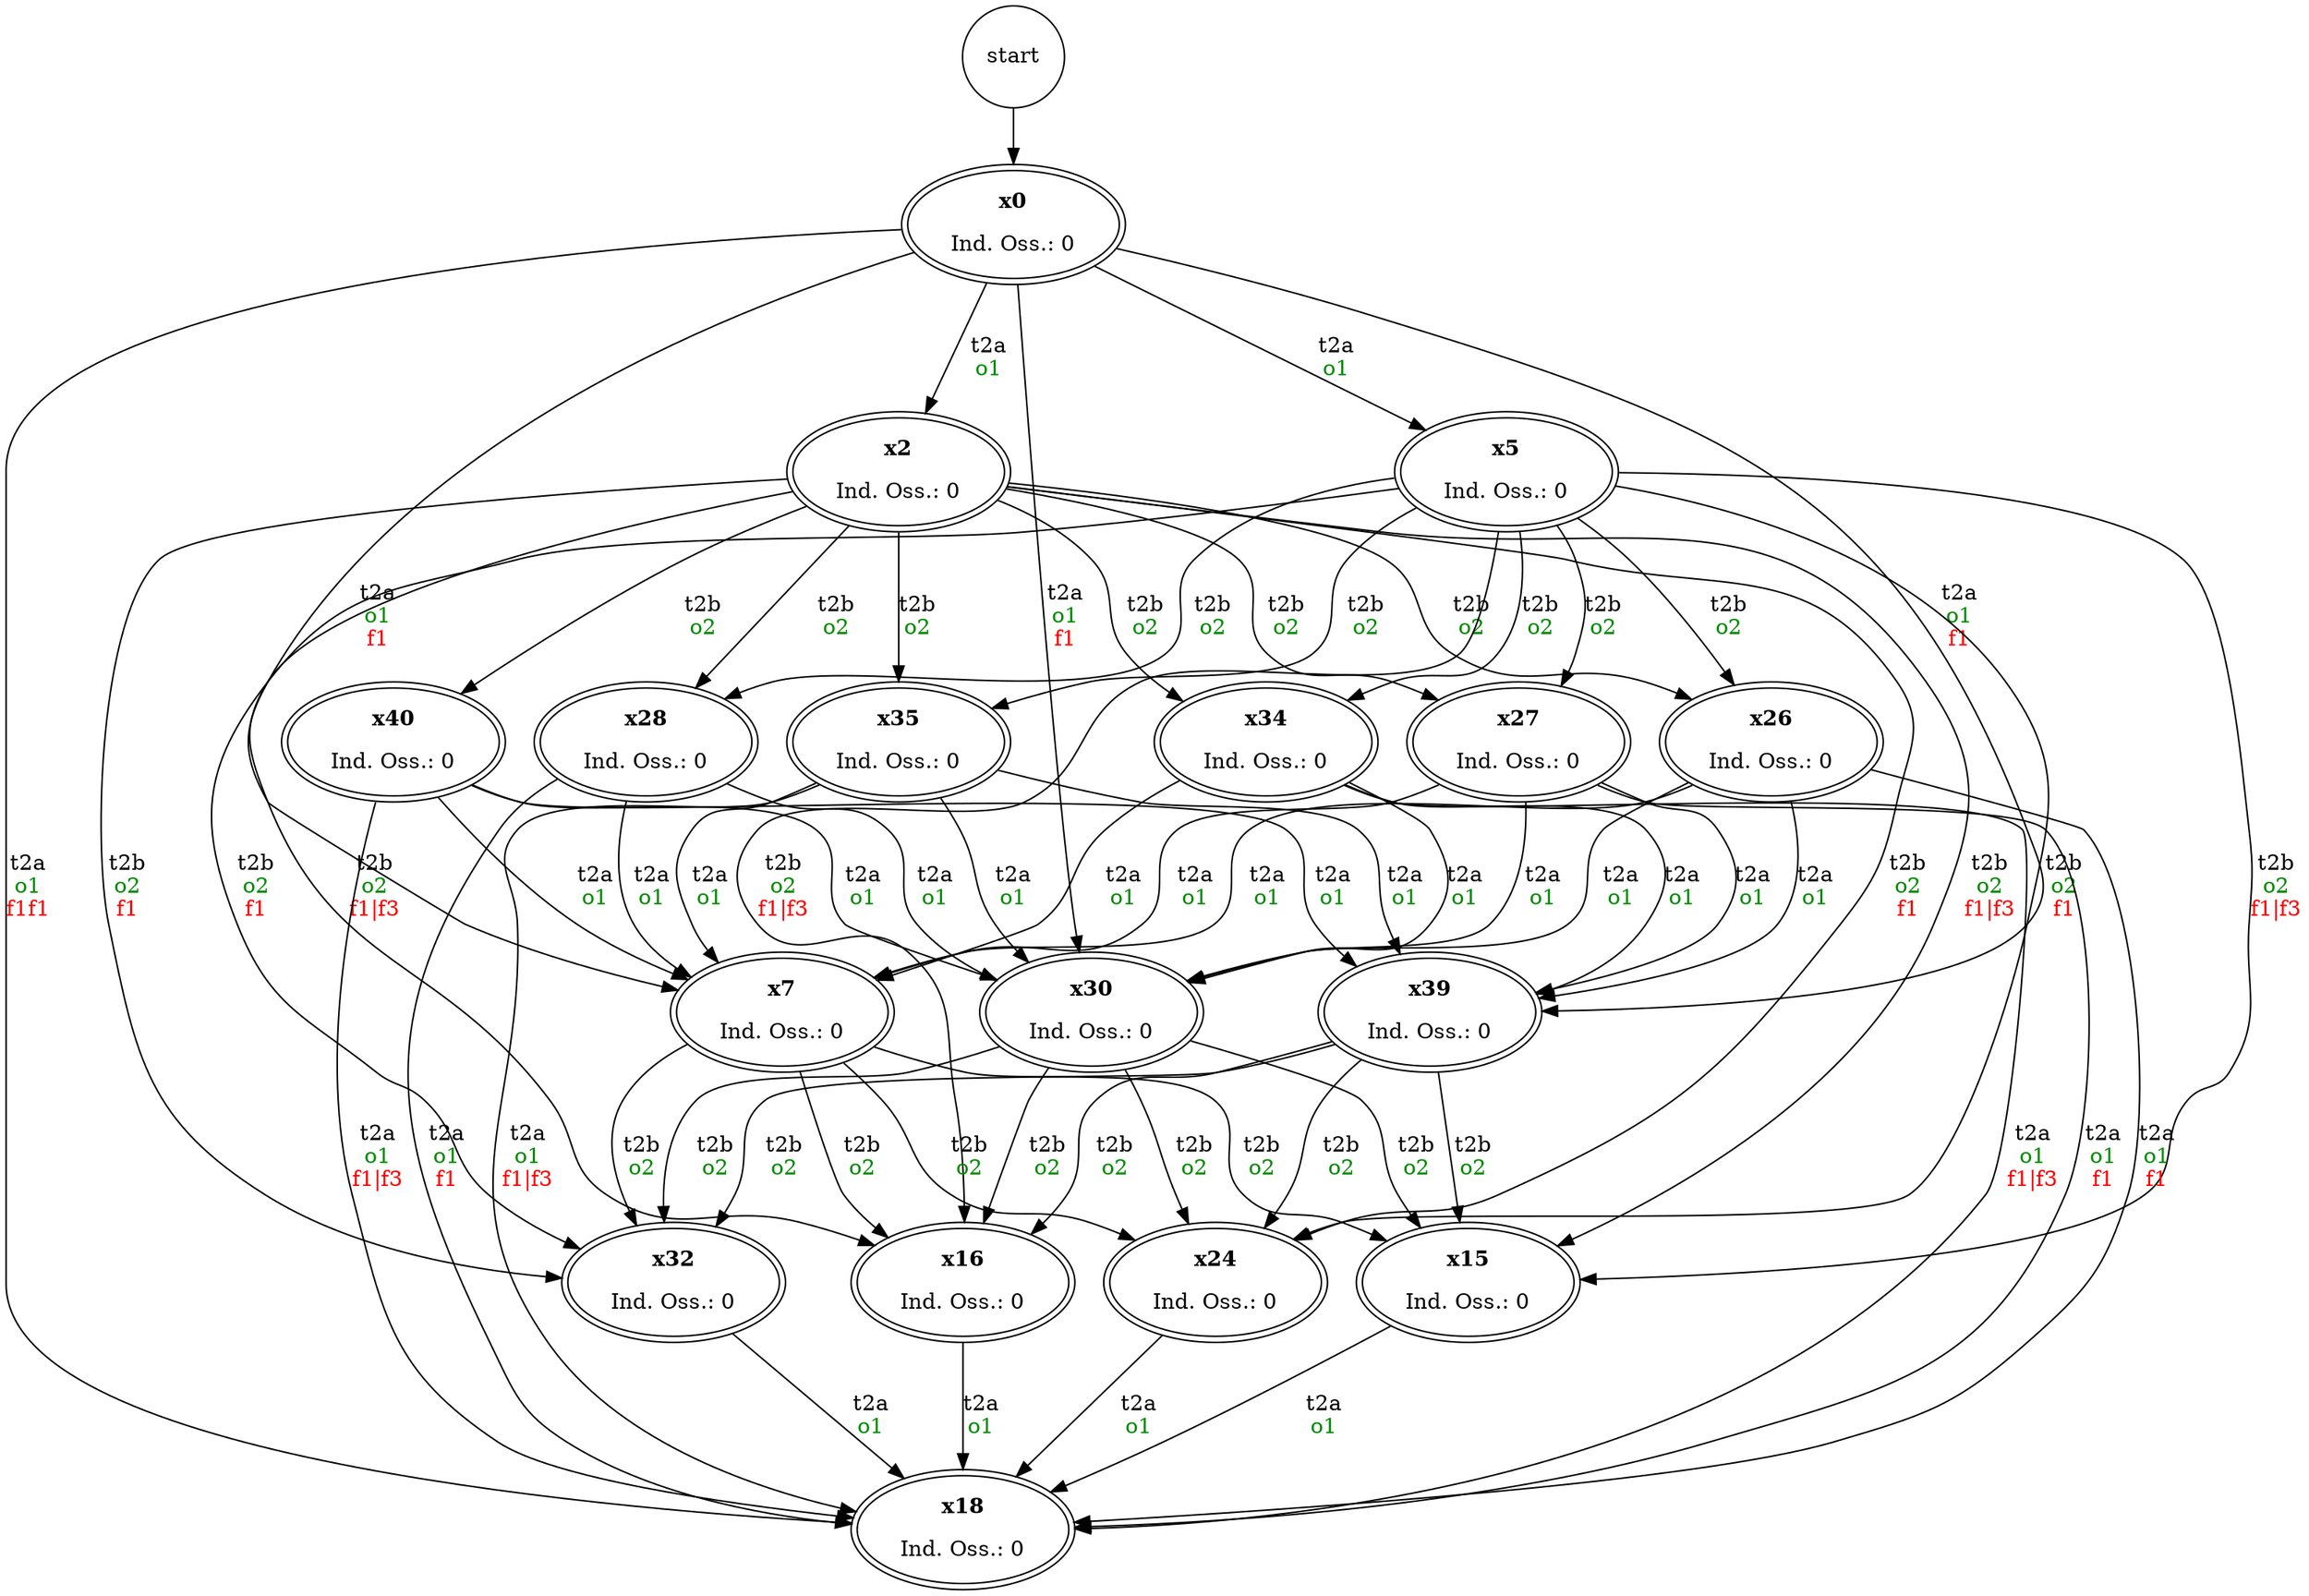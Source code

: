digraph SpazioComportamentale {
    // ARCHI
    start	->	nx0
	nx0	->	nx2 [label=<<br/>t2a<br/><font color="green4">o1</font>>]
	nx0	->	nx5 [label=<<br/>t2a<br/><font color="green4">o1</font>>]
	nx0	->	nx7 [label=<<br/>t2a<br/><font color="green4">o1</font><br/><font color="red">f1</font>>]
	nx0	->	nx30 [label=<<br/>t2a<br/><font color="green4">o1</font><br/><font color="red">f1</font>>]
	nx0	->	nx18 [label=<<br/>t2a<br/><font color="green4">o1</font><br/><font color="red">f1f1</font>>]
	nx0	->	nx39 [label=<<br/>t2a<br/><font color="green4">o1</font><br/><font color="red">f1</font>>]
	nx2	->	nx15 [label=<<br/>t2b<br/><font color="green4">o2</font><br/><font color="red">f1|f3</font>>]
	nx2	->	nx16 [label=<<br/>t2b<br/><font color="green4">o2</font><br/><font color="red">f1|f3</font>>]
	nx2	->	nx24 [label=<<br/>t2b<br/><font color="green4">o2</font><br/><font color="red">f1</font>>]
	nx2	->	nx26 [label=<<br/>t2b<br/><font color="green4">o2</font>>]
	nx2	->	nx27 [label=<<br/>t2b<br/><font color="green4">o2</font>>]
	nx2	->	nx28 [label=<<br/>t2b<br/><font color="green4">o2</font>>]
	nx2	->	nx32 [label=<<br/>t2b<br/><font color="green4">o2</font><br/><font color="red">f1</font>>]
	nx2	->	nx34 [label=<<br/>t2b<br/><font color="green4">o2</font>>]
	nx2	->	nx35 [label=<<br/>t2b<br/><font color="green4">o2</font>>]
	nx2	->	nx40 [label=<<br/>t2b<br/><font color="green4">o2</font>>]
	nx39	->	nx15 [label=<<br/>t2b<br/><font color="green4">o2</font>>]
	nx39	->	nx16 [label=<<br/>t2b<br/><font color="green4">o2</font>>]
	nx39	->	nx24 [label=<<br/>t2b<br/><font color="green4">o2</font>>]
	nx39	->	nx32 [label=<<br/>t2b<br/><font color="green4">o2</font>>]
	nx5	->	nx15 [label=<<br/>t2b<br/><font color="green4">o2</font><br/><font color="red">f1|f3</font>>]
	nx5	->	nx16 [label=<<br/>t2b<br/><font color="green4">o2</font><br/><font color="red">f1|f3</font>>]
	nx5	->	nx24 [label=<<br/>t2b<br/><font color="green4">o2</font><br/><font color="red">f1</font>>]
	nx5	->	nx26 [label=<<br/>t2b<br/><font color="green4">o2</font>>]
	nx5	->	nx27 [label=<<br/>t2b<br/><font color="green4">o2</font>>]
	nx5	->	nx28 [label=<<br/>t2b<br/><font color="green4">o2</font>>]
	nx5	->	nx32 [label=<<br/>t2b<br/><font color="green4">o2</font><br/><font color="red">f1</font>>]
	nx5	->	nx34 [label=<<br/>t2b<br/><font color="green4">o2</font>>]
	nx5	->	nx35 [label=<<br/>t2b<br/><font color="green4">o2</font>>]
	nx7	->	nx15 [label=<<br/>t2b<br/><font color="green4">o2</font>>]
	nx7	->	nx16 [label=<<br/>t2b<br/><font color="green4">o2</font>>]
	nx7	->	nx24 [label=<<br/>t2b<br/><font color="green4">o2</font>>]
	nx7	->	nx32 [label=<<br/>t2b<br/><font color="green4">o2</font>>]
	nx34	->	nx18 [label=<<br/>t2a<br/><font color="green4">o1</font><br/><font color="red">f1|f3</font>>]
	nx34	->	nx7 [label=<<br/>t2a<br/><font color="green4">o1</font>>]
	nx34	->	nx30 [label=<<br/>t2a<br/><font color="green4">o1</font>>]
	nx34	->	nx39 [label=<<br/>t2a<br/><font color="green4">o1</font>>]
	nx15	->	nx18 [label=<<br/>t2a<br/><font color="green4">o1</font>>]
	nx16	->	nx18 [label=<<br/>t2a<br/><font color="green4">o1</font>>]
	nx26	->	nx18 [label=<<br/>t2a<br/><font color="green4">o1</font><br/><font color="red">f1</font>>]
	nx26	->	nx7 [label=<<br/>t2a<br/><font color="green4">o1</font>>]
	nx26	->	nx30 [label=<<br/>t2a<br/><font color="green4">o1</font>>]
	nx26	->	nx39 [label=<<br/>t2a<br/><font color="green4">o1</font>>]
	nx24	->	nx18 [label=<<br/>t2a<br/><font color="green4">o1</font>>]
	nx27	->	nx18 [label=<<br/>t2a<br/><font color="green4">o1</font><br/><font color="red">f1</font>>]
	nx27	->	nx7 [label=<<br/>t2a<br/><font color="green4">o1</font>>]
	nx27	->	nx30 [label=<<br/>t2a<br/><font color="green4">o1</font>>]
	nx27	->	nx39 [label=<<br/>t2a<br/><font color="green4">o1</font>>]
	nx28	->	nx18 [label=<<br/>t2a<br/><font color="green4">o1</font><br/><font color="red">f1</font>>]
	nx28	->	nx7 [label=<<br/>t2a<br/><font color="green4">o1</font>>]
	nx28	->	nx30 [label=<<br/>t2a<br/><font color="green4">o1</font>>]
	nx32	->	nx18 [label=<<br/>t2a<br/><font color="green4">o1</font>>]
	nx35	->	nx18 [label=<<br/>t2a<br/><font color="green4">o1</font><br/><font color="red">f1|f3</font>>]
	nx35	->	nx7 [label=<<br/>t2a<br/><font color="green4">o1</font>>]
	nx35	->	nx30 [label=<<br/>t2a<br/><font color="green4">o1</font>>]
	nx35	->	nx39 [label=<<br/>t2a<br/><font color="green4">o1</font>>]
	nx30	->	nx15 [label=<<br/>t2b<br/><font color="green4">o2</font>>]
	nx30	->	nx16 [label=<<br/>t2b<br/><font color="green4">o2</font>>]
	nx30	->	nx24 [label=<<br/>t2b<br/><font color="green4">o2</font>>]
	nx30	->	nx32 [label=<<br/>t2b<br/><font color="green4">o2</font>>]
	nx40	->	nx18 [label=<<br/>t2a<br/><font color="green4">o1</font><br/><font color="red">f1|f3</font>>]
	nx40	->	nx7 [label=<<br/>t2a<br/><font color="green4">o1</font>>]
	nx40	->	nx30 [label=<<br/>t2a<br/><font color="green4">o1</font>>]
	nx40	->	nx39 [label=<<br/>t2a<br/><font color="green4">o1</font>>]

    // NODI
    start[shape="circle"]
	nx0 [label=<<b>x0</b><br/> <br/>Ind. Oss.: 0> peripheries=2]
	nx2 [label=<<b>x2</b><br/> <br/>Ind. Oss.: 0> peripheries=2]
	nx39 [label=<<b>x39</b><br/> <br/>Ind. Oss.: 0> peripheries=2]
	nx5 [label=<<b>x5</b><br/> <br/>Ind. Oss.: 0> peripheries=2]
	nx7 [label=<<b>x7</b><br/> <br/>Ind. Oss.: 0> peripheries=2]
	nx34 [label=<<b>x34</b><br/> <br/>Ind. Oss.: 0> peripheries=2]
	nx15 [label=<<b>x15</b><br/> <br/>Ind. Oss.: 0> peripheries=2]
	nx16 [label=<<b>x16</b><br/> <br/>Ind. Oss.: 0> peripheries=2]
	nx18 [label=<<b>x18</b><br/> <br/>Ind. Oss.: 0> peripheries=2]
	nx26 [label=<<b>x26</b><br/> <br/>Ind. Oss.: 0> peripheries=2]
	nx24 [label=<<b>x24</b><br/> <br/>Ind. Oss.: 0> peripheries=2]
	nx27 [label=<<b>x27</b><br/> <br/>Ind. Oss.: 0> peripheries=2]
	nx28 [label=<<b>x28</b><br/> <br/>Ind. Oss.: 0> peripheries=2]
	nx32 [label=<<b>x32</b><br/> <br/>Ind. Oss.: 0> peripheries=2]
	nx35 [label=<<b>x35</b><br/> <br/>Ind. Oss.: 0> peripheries=2]
	nx30 [label=<<b>x30</b><br/> <br/>Ind. Oss.: 0> peripheries=2]
	nx40 [label=<<b>x40</b><br/> <br/>Ind. Oss.: 0> peripheries=2]
}
